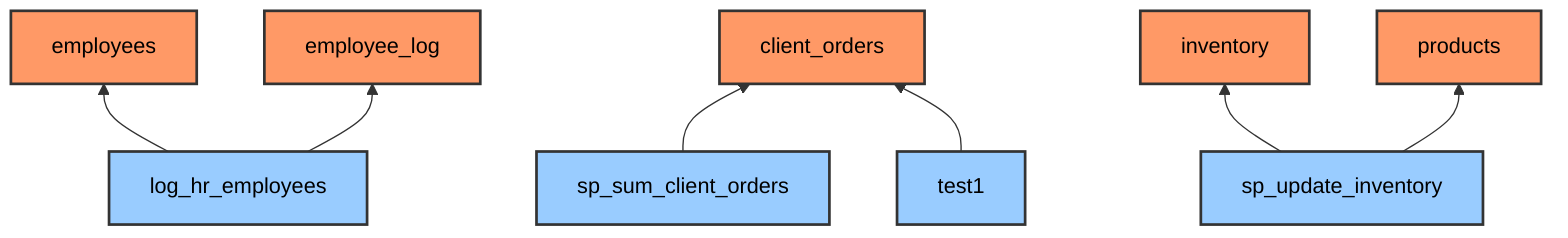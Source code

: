 graph BT
    %% Node styles
    classDef table fill:#f96,stroke:#333,stroke-width:2px,color:#000;
    classDef stored_proc fill:#9cf,stroke:#333,stroke-width:2px ,color:#000;
    log_hr_employees --> employees
    log_hr_employees --> employee_log
    sp_sum_client_orders --> client_orders
    test1 --> client_orders
    sp_update_inventory --> inventory
    sp_update_inventory --> products
    class products,employees,inventory,employee_log,client_orders table;
    class log_hr_employees,test1,sp_update_inventory,sp_sum_client_orders stored_proc;